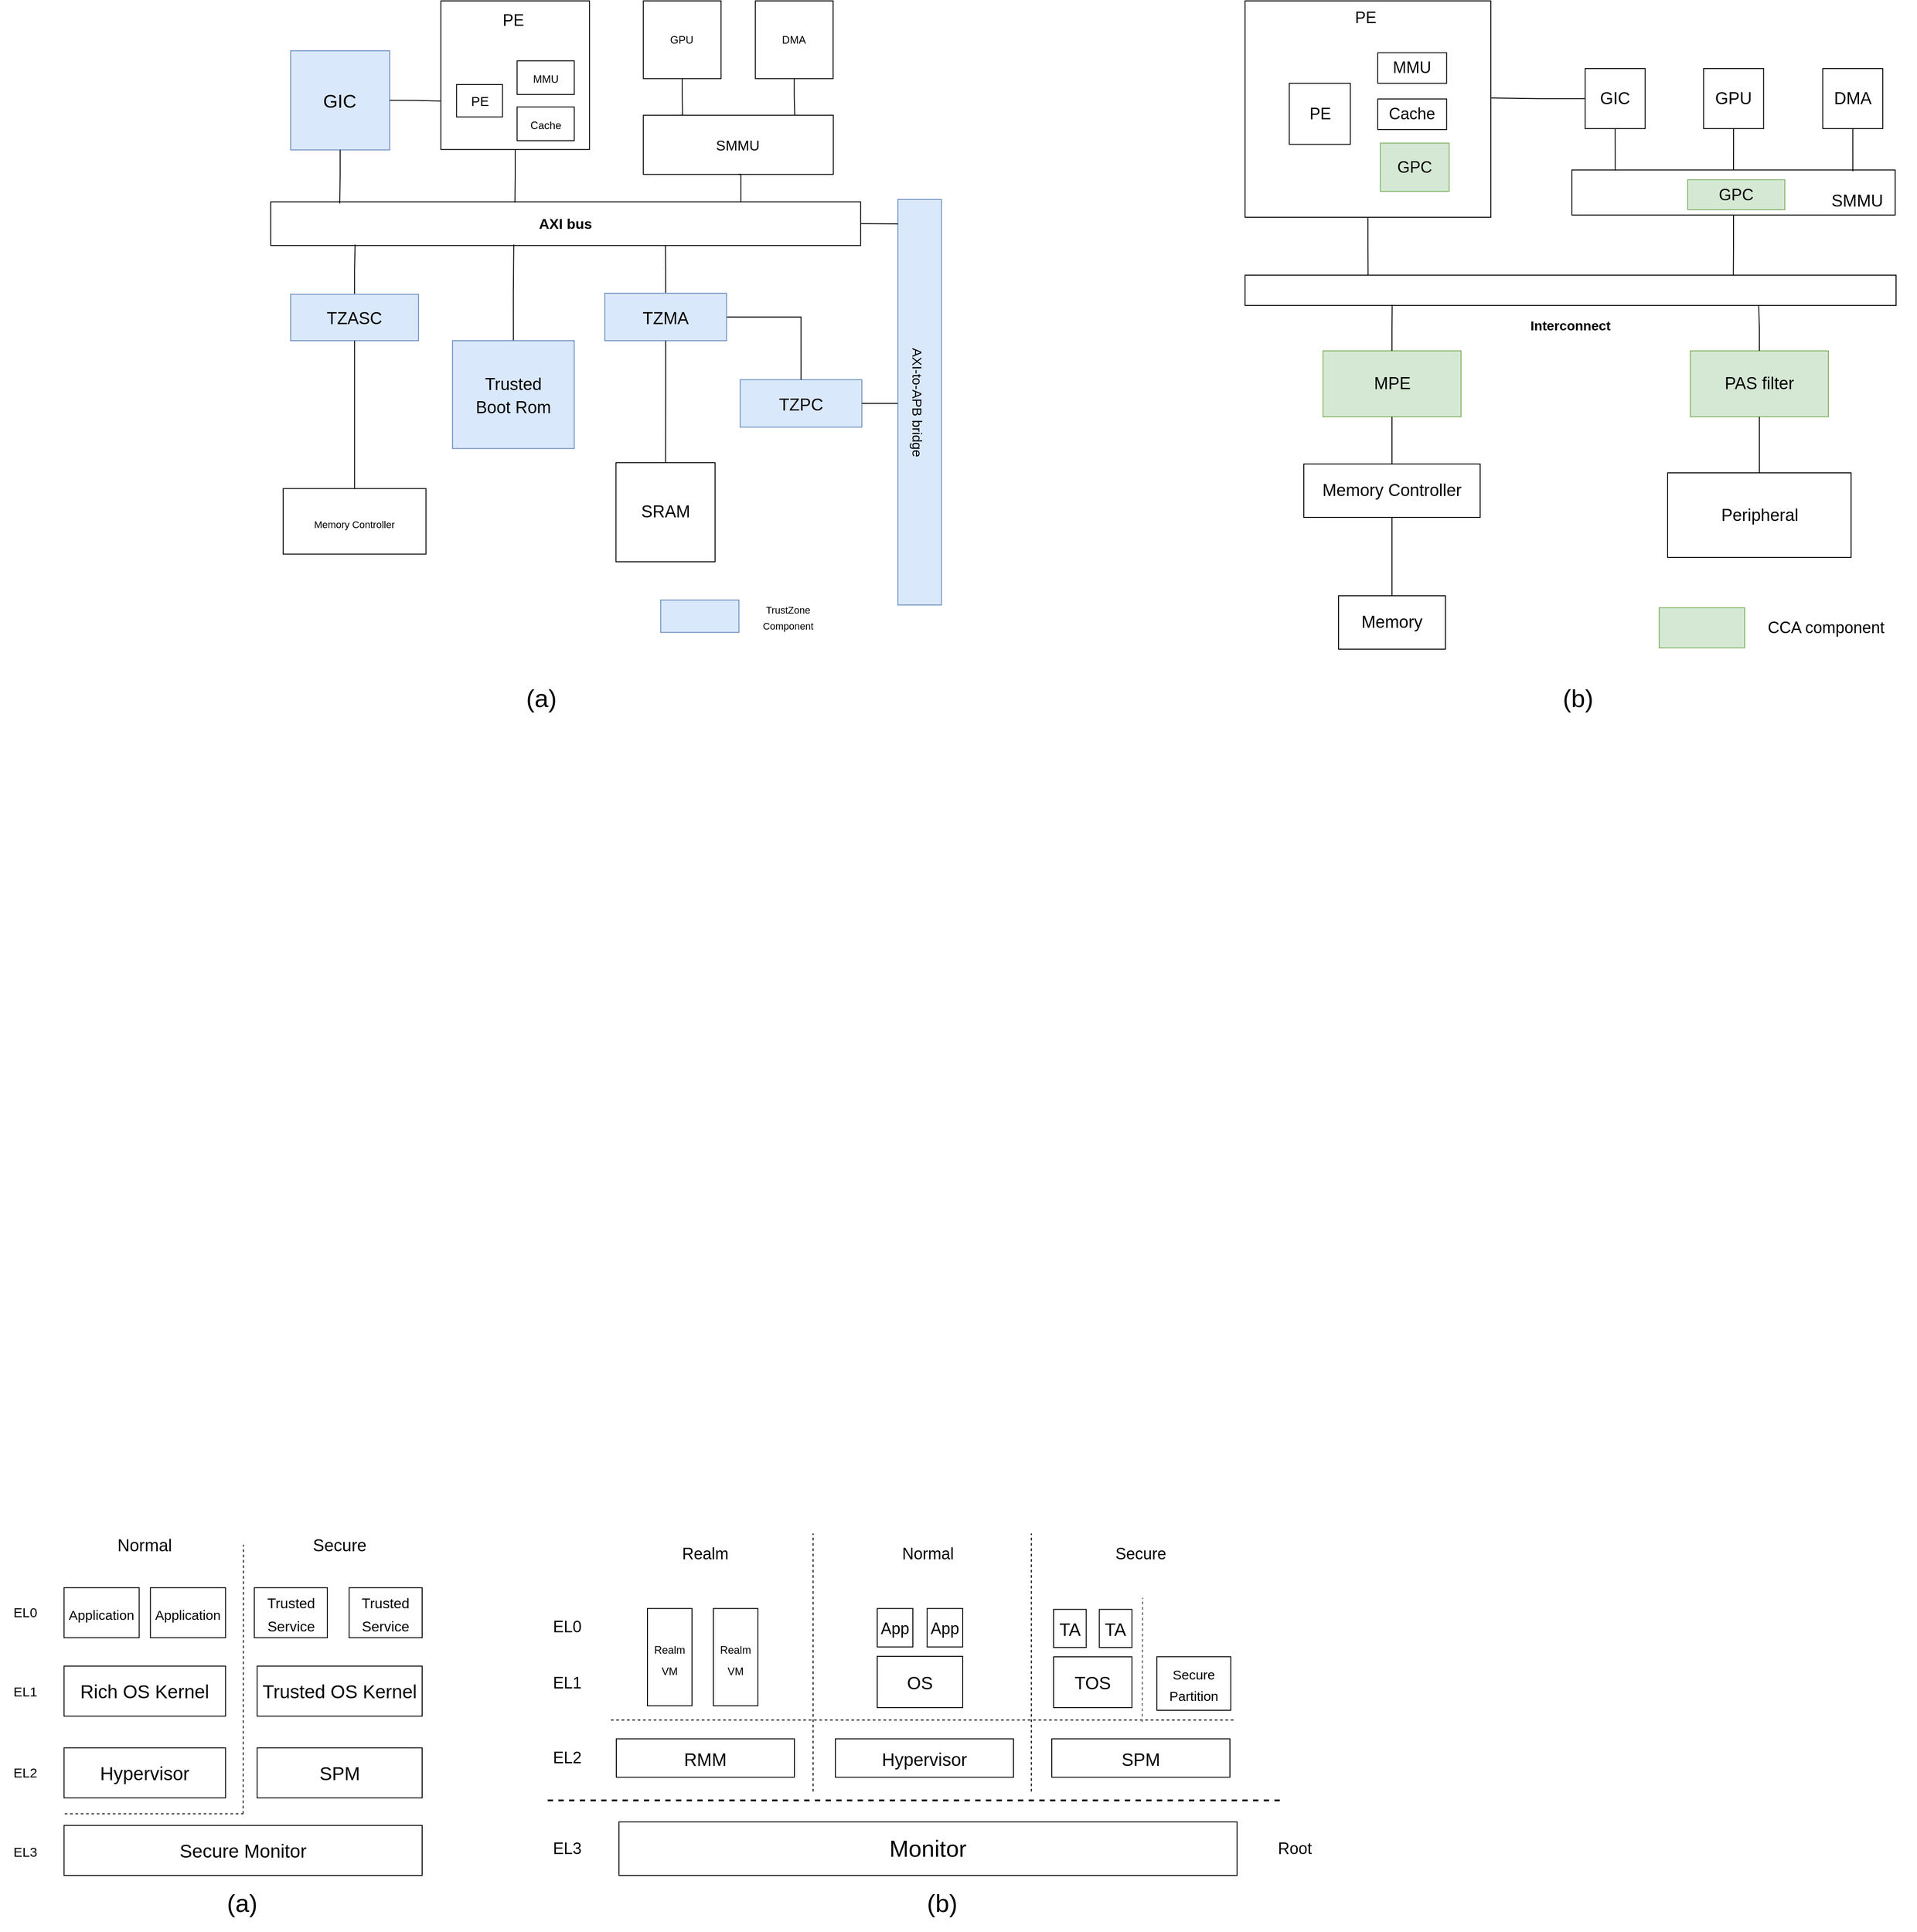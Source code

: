 <mxfile version="18.1.3" type="github">
  <diagram id="nTQAl7wiyWV-2FIzQ1d2" name="Page-1">
    <mxGraphModel dx="3823" dy="673" grid="0" gridSize="10" guides="1" tooltips="1" connect="1" arrows="1" fold="1" page="0" pageScale="1" pageWidth="1200" pageHeight="1920" math="0" shadow="0">
      <root>
        <mxCell id="0" />
        <mxCell id="1" parent="0" />
        <mxCell id="oL8-NduxD8Ij-d9vQsCo-80" value="" style="group" vertex="1" connectable="0" parent="1">
          <mxGeometry x="61" y="3182.01" width="891" height="384" as="geometry" />
        </mxCell>
        <mxCell id="oL8-NduxD8Ij-d9vQsCo-81" value="&lt;font style=&quot;font-size: 26px;&quot;&gt;Monitor&lt;/font&gt;" style="rounded=0;whiteSpace=wrap;html=1;" vertex="1" parent="oL8-NduxD8Ij-d9vQsCo-80">
          <mxGeometry x="88" y="323.843" width="694" height="60.157" as="geometry" />
        </mxCell>
        <mxCell id="oL8-NduxD8Ij-d9vQsCo-82" value="" style="endArrow=none;dashed=1;html=1;rounded=0;fontSize=26;strokeWidth=2;" edge="1" parent="oL8-NduxD8Ij-d9vQsCo-80">
          <mxGeometry width="50" height="50" relative="1" as="geometry">
            <mxPoint x="8" y="299.781" as="sourcePoint" />
            <mxPoint x="834" y="299.781" as="targetPoint" />
          </mxGeometry>
        </mxCell>
        <mxCell id="oL8-NduxD8Ij-d9vQsCo-83" value="" style="endArrow=none;dashed=1;html=1;rounded=0;fontSize=26;" edge="1" parent="oL8-NduxD8Ij-d9vQsCo-80">
          <mxGeometry width="50" height="50" relative="1" as="geometry">
            <mxPoint x="79" y="209.546" as="sourcePoint" />
            <mxPoint x="779" y="209.546" as="targetPoint" />
          </mxGeometry>
        </mxCell>
        <mxCell id="oL8-NduxD8Ij-d9vQsCo-84" value="&lt;font style=&quot;font-size: 20px;&quot;&gt;RMM&lt;/font&gt;" style="rounded=0;whiteSpace=wrap;html=1;fontSize=26;" vertex="1" parent="oL8-NduxD8Ij-d9vQsCo-80">
          <mxGeometry x="85" y="230.601" width="200" height="43.112" as="geometry" />
        </mxCell>
        <mxCell id="oL8-NduxD8Ij-d9vQsCo-85" value="&lt;font style=&quot;font-size: 20px;&quot;&gt;Hypervisor&lt;/font&gt;" style="rounded=0;whiteSpace=wrap;html=1;fontSize=26;" vertex="1" parent="oL8-NduxD8Ij-d9vQsCo-80">
          <mxGeometry x="331" y="230.601" width="200" height="43.112" as="geometry" />
        </mxCell>
        <mxCell id="oL8-NduxD8Ij-d9vQsCo-86" value="&lt;font style=&quot;font-size: 20px;&quot;&gt;SPM&lt;/font&gt;" style="rounded=0;whiteSpace=wrap;html=1;fontSize=26;" vertex="1" parent="oL8-NduxD8Ij-d9vQsCo-80">
          <mxGeometry x="574" y="230.601" width="200" height="43.112" as="geometry" />
        </mxCell>
        <mxCell id="oL8-NduxD8Ij-d9vQsCo-87" value="&lt;font style=&quot;font-size: 12px;&quot;&gt;Realm&lt;br&gt;VM&lt;/font&gt;" style="rounded=0;whiteSpace=wrap;html=1;fontSize=20;" vertex="1" parent="oL8-NduxD8Ij-d9vQsCo-80">
          <mxGeometry x="120" y="84.219" width="50" height="109.285" as="geometry" />
        </mxCell>
        <mxCell id="oL8-NduxD8Ij-d9vQsCo-88" value="&lt;span style=&quot;font-size: 12px;&quot;&gt;Realm&lt;/span&gt;&lt;br style=&quot;font-size: 12px;&quot;&gt;&lt;span style=&quot;font-size: 12px;&quot;&gt;VM&lt;/span&gt;" style="rounded=0;whiteSpace=wrap;html=1;fontSize=20;" vertex="1" parent="oL8-NduxD8Ij-d9vQsCo-80">
          <mxGeometry x="194" y="84.219" width="50" height="109.285" as="geometry" />
        </mxCell>
        <mxCell id="oL8-NduxD8Ij-d9vQsCo-89" value="" style="endArrow=none;dashed=1;html=1;rounded=0;fontSize=20;" edge="1" parent="oL8-NduxD8Ij-d9vQsCo-80">
          <mxGeometry width="50" height="50" relative="1" as="geometry">
            <mxPoint x="551" y="289.755" as="sourcePoint" />
            <mxPoint x="551" as="targetPoint" />
          </mxGeometry>
        </mxCell>
        <mxCell id="oL8-NduxD8Ij-d9vQsCo-90" value="" style="endArrow=none;dashed=1;html=1;rounded=0;fontSize=20;" edge="1" parent="oL8-NduxD8Ij-d9vQsCo-80">
          <mxGeometry width="50" height="50" relative="1" as="geometry">
            <mxPoint x="306" y="289.755" as="sourcePoint" />
            <mxPoint x="306" as="targetPoint" />
          </mxGeometry>
        </mxCell>
        <mxCell id="oL8-NduxD8Ij-d9vQsCo-91" value="" style="group" vertex="1" connectable="0" parent="oL8-NduxD8Ij-d9vQsCo-80">
          <mxGeometry x="378" y="84.219" width="96" height="111.29" as="geometry" />
        </mxCell>
        <mxCell id="oL8-NduxD8Ij-d9vQsCo-92" value="OS" style="rounded=0;whiteSpace=wrap;html=1;fontSize=20;" vertex="1" parent="oL8-NduxD8Ij-d9vQsCo-91">
          <mxGeometry y="53.726" width="96" height="57.564" as="geometry" />
        </mxCell>
        <mxCell id="oL8-NduxD8Ij-d9vQsCo-93" value="&lt;font style=&quot;font-size: 18px;&quot;&gt;App&lt;/font&gt;" style="rounded=0;whiteSpace=wrap;html=1;fontSize=20;" vertex="1" parent="oL8-NduxD8Ij-d9vQsCo-91">
          <mxGeometry width="40.0" height="43.173" as="geometry" />
        </mxCell>
        <mxCell id="oL8-NduxD8Ij-d9vQsCo-94" value="&lt;font style=&quot;font-size: 18px;&quot;&gt;App&lt;/font&gt;" style="rounded=0;whiteSpace=wrap;html=1;fontSize=20;" vertex="1" parent="oL8-NduxD8Ij-d9vQsCo-91">
          <mxGeometry x="56.0" width="40.0" height="43.173" as="geometry" />
        </mxCell>
        <mxCell id="oL8-NduxD8Ij-d9vQsCo-95" value="" style="endArrow=none;dashed=1;html=1;rounded=0;fontSize=12;strokeColor=#4A4A4A;" edge="1" parent="oL8-NduxD8Ij-d9vQsCo-80">
          <mxGeometry width="50" height="50" relative="1" as="geometry">
            <mxPoint x="675.5" y="211.551" as="sourcePoint" />
            <mxPoint x="676" y="72.188" as="targetPoint" />
          </mxGeometry>
        </mxCell>
        <mxCell id="oL8-NduxD8Ij-d9vQsCo-96" value="" style="group" vertex="1" connectable="0" parent="oL8-NduxD8Ij-d9vQsCo-80">
          <mxGeometry x="576" y="85.222" width="88" height="110.287" as="geometry" />
        </mxCell>
        <mxCell id="oL8-NduxD8Ij-d9vQsCo-97" value="TOS" style="rounded=0;whiteSpace=wrap;html=1;fontSize=20;" vertex="1" parent="oL8-NduxD8Ij-d9vQsCo-96">
          <mxGeometry y="53.242" width="88" height="57.045" as="geometry" />
        </mxCell>
        <mxCell id="oL8-NduxD8Ij-d9vQsCo-98" value="TA" style="rounded=0;whiteSpace=wrap;html=1;fontSize=20;" vertex="1" parent="oL8-NduxD8Ij-d9vQsCo-96">
          <mxGeometry width="36.667" height="42.784" as="geometry" />
        </mxCell>
        <mxCell id="oL8-NduxD8Ij-d9vQsCo-99" value="TA" style="rounded=0;whiteSpace=wrap;html=1;fontSize=20;" vertex="1" parent="oL8-NduxD8Ij-d9vQsCo-96">
          <mxGeometry x="51.333" width="36.667" height="42.784" as="geometry" />
        </mxCell>
        <mxCell id="oL8-NduxD8Ij-d9vQsCo-100" value="&lt;font style=&quot;font-size: 15px;&quot;&gt;Secure&lt;br&gt;Partition&lt;/font&gt;" style="rounded=0;whiteSpace=wrap;html=1;fontSize=20;" vertex="1" parent="oL8-NduxD8Ij-d9vQsCo-80">
          <mxGeometry x="692" y="138.36" width="83" height="60.157" as="geometry" />
        </mxCell>
        <mxCell id="oL8-NduxD8Ij-d9vQsCo-101" value="&lt;font style=&quot;font-size: 18px;&quot;&gt;Realm&lt;/font&gt;" style="text;html=1;strokeColor=none;fillColor=none;align=center;verticalAlign=middle;whiteSpace=wrap;rounded=0;fontSize=15;" vertex="1" parent="oL8-NduxD8Ij-d9vQsCo-80">
          <mxGeometry x="141" y="3.008" width="88" height="39.102" as="geometry" />
        </mxCell>
        <mxCell id="oL8-NduxD8Ij-d9vQsCo-102" value="&lt;font style=&quot;font-size: 18px;&quot;&gt;Normal&lt;/font&gt;" style="text;html=1;strokeColor=none;fillColor=none;align=center;verticalAlign=middle;whiteSpace=wrap;rounded=0;fontSize=15;" vertex="1" parent="oL8-NduxD8Ij-d9vQsCo-80">
          <mxGeometry x="391" y="3.008" width="88" height="39.102" as="geometry" />
        </mxCell>
        <mxCell id="oL8-NduxD8Ij-d9vQsCo-103" value="&lt;font style=&quot;font-size: 18px;&quot;&gt;Secure&lt;/font&gt;" style="text;html=1;strokeColor=none;fillColor=none;align=center;verticalAlign=middle;whiteSpace=wrap;rounded=0;fontSize=15;" vertex="1" parent="oL8-NduxD8Ij-d9vQsCo-80">
          <mxGeometry x="630" y="3.008" width="88" height="39.102" as="geometry" />
        </mxCell>
        <mxCell id="oL8-NduxD8Ij-d9vQsCo-104" value="&lt;font style=&quot;font-size: 18px;&quot;&gt;Root&lt;/font&gt;" style="text;html=1;strokeColor=none;fillColor=none;align=center;verticalAlign=middle;whiteSpace=wrap;rounded=0;fontSize=15;" vertex="1" parent="oL8-NduxD8Ij-d9vQsCo-80">
          <mxGeometry x="803" y="334.371" width="88" height="39.102" as="geometry" />
        </mxCell>
        <mxCell id="oL8-NduxD8Ij-d9vQsCo-105" value="EL3" style="text;html=1;strokeColor=none;fillColor=none;align=center;verticalAlign=middle;whiteSpace=wrap;rounded=0;fontSize=18;" vertex="1" parent="oL8-NduxD8Ij-d9vQsCo-80">
          <mxGeometry y="338.883" width="60" height="30.078" as="geometry" />
        </mxCell>
        <mxCell id="oL8-NduxD8Ij-d9vQsCo-106" value="EL2" style="text;html=1;strokeColor=none;fillColor=none;align=center;verticalAlign=middle;whiteSpace=wrap;rounded=0;fontSize=18;" vertex="1" parent="oL8-NduxD8Ij-d9vQsCo-80">
          <mxGeometry y="237.117" width="60" height="30.078" as="geometry" />
        </mxCell>
        <mxCell id="oL8-NduxD8Ij-d9vQsCo-107" value="EL1" style="text;html=1;strokeColor=none;fillColor=none;align=center;verticalAlign=middle;whiteSpace=wrap;rounded=0;fontSize=18;" vertex="1" parent="oL8-NduxD8Ij-d9vQsCo-80">
          <mxGeometry y="153.399" width="60" height="30.078" as="geometry" />
        </mxCell>
        <mxCell id="oL8-NduxD8Ij-d9vQsCo-108" value="EL0" style="text;html=1;strokeColor=none;fillColor=none;align=center;verticalAlign=middle;whiteSpace=wrap;rounded=0;fontSize=18;" vertex="1" parent="oL8-NduxD8Ij-d9vQsCo-80">
          <mxGeometry y="90.235" width="60" height="30.078" as="geometry" />
        </mxCell>
        <mxCell id="oL8-NduxD8Ij-d9vQsCo-109" value="" style="group" vertex="1" connectable="0" parent="1">
          <mxGeometry x="-546" y="3182" width="474" height="384.01" as="geometry" />
        </mxCell>
        <mxCell id="oL8-NduxD8Ij-d9vQsCo-110" value="" style="group" vertex="1" connectable="0" parent="oL8-NduxD8Ij-d9vQsCo-109">
          <mxGeometry x="71.904" width="402.096" height="384.01" as="geometry" />
        </mxCell>
        <mxCell id="oL8-NduxD8Ij-d9vQsCo-111" value="&lt;font style=&quot;font-size: 21px;&quot;&gt;Secure Monitor&lt;/font&gt;" style="rounded=0;whiteSpace=wrap;html=1;" vertex="1" parent="oL8-NduxD8Ij-d9vQsCo-110">
          <mxGeometry y="327.813" width="402.096" height="56.197" as="geometry" />
        </mxCell>
        <mxCell id="oL8-NduxD8Ij-d9vQsCo-112" value="Hypervisor" style="rounded=0;whiteSpace=wrap;html=1;fontSize=21;" vertex="1" parent="oL8-NduxD8Ij-d9vQsCo-110">
          <mxGeometry y="240.708" width="181.337" height="56.197" as="geometry" />
        </mxCell>
        <mxCell id="oL8-NduxD8Ij-d9vQsCo-113" value="" style="endArrow=none;dashed=1;html=1;rounded=0;fontSize=21;" edge="1" parent="oL8-NduxD8Ij-d9vQsCo-110">
          <mxGeometry width="50" height="50" relative="1" as="geometry">
            <mxPoint x="201.048" y="314.701" as="sourcePoint" />
            <mxPoint x="201.466" y="12.783" as="targetPoint" />
          </mxGeometry>
        </mxCell>
        <mxCell id="oL8-NduxD8Ij-d9vQsCo-114" value="SPM" style="rounded=0;whiteSpace=wrap;html=1;fontSize=21;" vertex="1" parent="oL8-NduxD8Ij-d9vQsCo-110">
          <mxGeometry x="216.816" y="240.708" width="185.279" height="56.197" as="geometry" />
        </mxCell>
        <mxCell id="oL8-NduxD8Ij-d9vQsCo-115" value="Rich OS Kernel" style="rounded=0;whiteSpace=wrap;html=1;fontSize=21;" vertex="1" parent="oL8-NduxD8Ij-d9vQsCo-110">
          <mxGeometry y="148.92" width="181.337" height="56.197" as="geometry" />
        </mxCell>
        <mxCell id="oL8-NduxD8Ij-d9vQsCo-116" value="Trusted OS Kernel" style="rounded=0;whiteSpace=wrap;html=1;fontSize=21;" vertex="1" parent="oL8-NduxD8Ij-d9vQsCo-110">
          <mxGeometry x="216.816" y="148.92" width="185.279" height="56.197" as="geometry" />
        </mxCell>
        <mxCell id="oL8-NduxD8Ij-d9vQsCo-117" value="&lt;font style=&quot;font-size: 16px;&quot;&gt;Trusted&lt;br&gt;Service&lt;/font&gt;" style="rounded=0;whiteSpace=wrap;html=1;fontSize=21;" vertex="1" parent="oL8-NduxD8Ij-d9vQsCo-110">
          <mxGeometry x="213.663" y="60.879" width="81.996" height="56.197" as="geometry" />
        </mxCell>
        <mxCell id="oL8-NduxD8Ij-d9vQsCo-118" value="&lt;font style=&quot;font-size: 15px;&quot;&gt;Application&lt;/font&gt;" style="rounded=0;whiteSpace=wrap;html=1;fontSize=21;" vertex="1" parent="oL8-NduxD8Ij-d9vQsCo-110">
          <mxGeometry y="60.879" width="84.361" height="56.197" as="geometry" />
        </mxCell>
        <mxCell id="oL8-NduxD8Ij-d9vQsCo-119" value="" style="endArrow=none;dashed=1;html=1;rounded=0;fontSize=19;" edge="1" parent="oL8-NduxD8Ij-d9vQsCo-110">
          <mxGeometry width="50" height="50" relative="1" as="geometry">
            <mxPoint x="0.788" y="314.701" as="sourcePoint" />
            <mxPoint x="201.048" y="314.701" as="targetPoint" />
          </mxGeometry>
        </mxCell>
        <mxCell id="oL8-NduxD8Ij-d9vQsCo-120" value="Normal" style="text;html=1;strokeColor=none;fillColor=none;align=center;verticalAlign=middle;whiteSpace=wrap;rounded=0;fontSize=19;" vertex="1" parent="oL8-NduxD8Ij-d9vQsCo-110">
          <mxGeometry x="33.11" width="115.11" height="28.098" as="geometry" />
        </mxCell>
        <mxCell id="oL8-NduxD8Ij-d9vQsCo-121" value="Secure" style="text;html=1;strokeColor=none;fillColor=none;align=center;verticalAlign=middle;whiteSpace=wrap;rounded=0;fontSize=19;" vertex="1" parent="oL8-NduxD8Ij-d9vQsCo-110">
          <mxGeometry x="251.903" width="115.11" height="28.098" as="geometry" />
        </mxCell>
        <mxCell id="oL8-NduxD8Ij-d9vQsCo-122" value="&lt;font style=&quot;font-size: 16px;&quot;&gt;Trusted&lt;br&gt;Service&lt;/font&gt;" style="rounded=0;whiteSpace=wrap;html=1;fontSize=21;" vertex="1" parent="oL8-NduxD8Ij-d9vQsCo-110">
          <mxGeometry x="320.1" y="60.879" width="81.996" height="56.197" as="geometry" />
        </mxCell>
        <mxCell id="oL8-NduxD8Ij-d9vQsCo-123" value="&lt;font style=&quot;font-size: 15px;&quot;&gt;Application&lt;/font&gt;" style="rounded=0;whiteSpace=wrap;html=1;fontSize=21;" vertex="1" parent="oL8-NduxD8Ij-d9vQsCo-110">
          <mxGeometry x="96.976" y="60.879" width="84.361" height="56.197" as="geometry" />
        </mxCell>
        <mxCell id="oL8-NduxD8Ij-d9vQsCo-124" value="EL0" style="text;html=1;strokeColor=none;fillColor=none;align=center;verticalAlign=middle;whiteSpace=wrap;rounded=0;fontSize=15;" vertex="1" parent="oL8-NduxD8Ij-d9vQsCo-109">
          <mxGeometry y="72.72" width="56.766" height="31.549" as="geometry" />
        </mxCell>
        <mxCell id="oL8-NduxD8Ij-d9vQsCo-125" value="EL1" style="text;html=1;strokeColor=none;fillColor=none;align=center;verticalAlign=middle;whiteSpace=wrap;rounded=0;fontSize=15;" vertex="1" parent="oL8-NduxD8Ij-d9vQsCo-109">
          <mxGeometry y="161.056" width="56.766" height="31.549" as="geometry" />
        </mxCell>
        <mxCell id="oL8-NduxD8Ij-d9vQsCo-126" value="EL2" style="text;html=1;strokeColor=none;fillColor=none;align=center;verticalAlign=middle;whiteSpace=wrap;rounded=0;fontSize=15;" vertex="1" parent="oL8-NduxD8Ij-d9vQsCo-109">
          <mxGeometry y="252.547" width="56.766" height="31.549" as="geometry" />
        </mxCell>
        <mxCell id="oL8-NduxD8Ij-d9vQsCo-127" value="EL3" style="text;html=1;strokeColor=none;fillColor=none;align=center;verticalAlign=middle;whiteSpace=wrap;rounded=0;fontSize=15;" vertex="1" parent="oL8-NduxD8Ij-d9vQsCo-109">
          <mxGeometry y="340.883" width="56.766" height="31.549" as="geometry" />
        </mxCell>
        <mxCell id="oL8-NduxD8Ij-d9vQsCo-128" value="&lt;font style=&quot;font-size: 28px;&quot;&gt;(a)&lt;/font&gt;" style="text;html=1;strokeColor=none;fillColor=none;align=center;verticalAlign=middle;whiteSpace=wrap;rounded=0;" vertex="1" parent="1">
          <mxGeometry x="-341" y="3566.01" width="134" height="62" as="geometry" />
        </mxCell>
        <mxCell id="oL8-NduxD8Ij-d9vQsCo-129" value="&lt;font style=&quot;font-size: 28px;&quot;&gt;(b)&lt;/font&gt;" style="text;html=1;strokeColor=none;fillColor=none;align=center;verticalAlign=middle;whiteSpace=wrap;rounded=0;" vertex="1" parent="1">
          <mxGeometry x="445" y="3566.01" width="134" height="62" as="geometry" />
        </mxCell>
        <mxCell id="oL8-NduxD8Ij-d9vQsCo-73" value="" style="group" vertex="1" connectable="0" parent="1">
          <mxGeometry x="852" y="1461" width="753.5" height="752" as="geometry" />
        </mxCell>
        <mxCell id="oL8-NduxD8Ij-d9vQsCo-37" value="" style="rounded=0;whiteSpace=wrap;html=1;fillColor=#d5e8d4;strokeColor=#82b366;" vertex="1" parent="oL8-NduxD8Ij-d9vQsCo-73">
          <mxGeometry x="465" y="681.5" width="96" height="45" as="geometry" />
        </mxCell>
        <mxCell id="oL8-NduxD8Ij-d9vQsCo-38" value="&lt;font style=&quot;font-size: 18px;&quot;&gt;CCA component&lt;/font&gt;" style="text;html=1;strokeColor=none;fillColor=none;align=center;verticalAlign=middle;whiteSpace=wrap;rounded=0;" vertex="1" parent="oL8-NduxD8Ij-d9vQsCo-73">
          <mxGeometry x="561" y="671" width="183" height="66" as="geometry" />
        </mxCell>
        <mxCell id="oL8-NduxD8Ij-d9vQsCo-39" value="" style="group" vertex="1" connectable="0" parent="oL8-NduxD8Ij-d9vQsCo-73">
          <mxGeometry width="276" height="243" as="geometry" />
        </mxCell>
        <mxCell id="oL8-NduxD8Ij-d9vQsCo-40" value="" style="rounded=0;whiteSpace=wrap;html=1;fontSize=18;fillColor=none;" vertex="1" parent="oL8-NduxD8Ij-d9vQsCo-39">
          <mxGeometry width="276" height="243" as="geometry" />
        </mxCell>
        <mxCell id="oL8-NduxD8Ij-d9vQsCo-41" value="PE" style="text;html=1;strokeColor=none;fillColor=none;align=center;verticalAlign=middle;whiteSpace=wrap;rounded=0;fontSize=18;" vertex="1" parent="oL8-NduxD8Ij-d9vQsCo-39">
          <mxGeometry x="106.962" y="5.42" width="57.301" height="27.1" as="geometry" />
        </mxCell>
        <mxCell id="oL8-NduxD8Ij-d9vQsCo-42" value="PE" style="whiteSpace=wrap;html=1;aspect=fixed;fontSize=18;fillColor=none;" vertex="1" parent="oL8-NduxD8Ij-d9vQsCo-39">
          <mxGeometry x="49.661" y="92.593" width="68.555" height="68.555" as="geometry" />
        </mxCell>
        <mxCell id="oL8-NduxD8Ij-d9vQsCo-43" value="MMU" style="rounded=0;whiteSpace=wrap;html=1;fontSize=18;fillColor=none;" vertex="1" parent="oL8-NduxD8Ij-d9vQsCo-39">
          <mxGeometry x="148.983" y="58.267" width="77.356" height="34.327" as="geometry" />
        </mxCell>
        <mxCell id="oL8-NduxD8Ij-d9vQsCo-44" value="GPC" style="rounded=0;whiteSpace=wrap;html=1;fontSize=18;fillColor=#d5e8d4;strokeColor=#82b366;" vertex="1" parent="oL8-NduxD8Ij-d9vQsCo-39">
          <mxGeometry x="151.848" y="159.686" width="77.356" height="54.201" as="geometry" />
        </mxCell>
        <mxCell id="oL8-NduxD8Ij-d9vQsCo-45" value="Cache" style="rounded=0;whiteSpace=wrap;html=1;fontSize=18;fillColor=none;" vertex="1" parent="oL8-NduxD8Ij-d9vQsCo-39">
          <mxGeometry x="148.983" y="110.147" width="77.356" height="34.327" as="geometry" />
        </mxCell>
        <mxCell id="oL8-NduxD8Ij-d9vQsCo-48" value="MPE" style="rounded=0;whiteSpace=wrap;html=1;fontSize=19;fillColor=#d5e8d4;strokeColor=#82b366;" vertex="1" parent="oL8-NduxD8Ij-d9vQsCo-73">
          <mxGeometry x="87.5" y="393" width="155" height="74" as="geometry" />
        </mxCell>
        <mxCell id="oL8-NduxD8Ij-d9vQsCo-51" value="PAS filter" style="rounded=0;whiteSpace=wrap;html=1;fontSize=19;fillColor=#d5e8d4;strokeColor=#82b366;" vertex="1" parent="oL8-NduxD8Ij-d9vQsCo-73">
          <mxGeometry x="500" y="393" width="155" height="74" as="geometry" />
        </mxCell>
        <mxCell id="oL8-NduxD8Ij-d9vQsCo-53" value="Memory Controller" style="rounded=0;whiteSpace=wrap;html=1;fontSize=19;" vertex="1" parent="oL8-NduxD8Ij-d9vQsCo-73">
          <mxGeometry x="66" y="520" width="198" height="60" as="geometry" />
        </mxCell>
        <mxCell id="oL8-NduxD8Ij-d9vQsCo-46" style="edgeStyle=orthogonalEdgeStyle;rounded=0;orthogonalLoop=1;jettySize=auto;html=1;exitX=0.5;exitY=1;exitDx=0;exitDy=0;entryX=0.5;entryY=0;entryDx=0;entryDy=0;fontSize=19;endArrow=none;endFill=0;" edge="1" parent="oL8-NduxD8Ij-d9vQsCo-73" source="oL8-NduxD8Ij-d9vQsCo-48" target="oL8-NduxD8Ij-d9vQsCo-53">
          <mxGeometry relative="1" as="geometry" />
        </mxCell>
        <mxCell id="oL8-NduxD8Ij-d9vQsCo-54" value="Peripheral" style="rounded=0;whiteSpace=wrap;html=1;fontSize=19;" vertex="1" parent="oL8-NduxD8Ij-d9vQsCo-73">
          <mxGeometry x="474.5" y="530" width="206" height="95" as="geometry" />
        </mxCell>
        <mxCell id="oL8-NduxD8Ij-d9vQsCo-49" style="edgeStyle=orthogonalEdgeStyle;rounded=0;orthogonalLoop=1;jettySize=auto;html=1;exitX=0.5;exitY=1;exitDx=0;exitDy=0;entryX=0.5;entryY=0;entryDx=0;entryDy=0;fontSize=19;endArrow=none;endFill=0;" edge="1" parent="oL8-NduxD8Ij-d9vQsCo-73" source="oL8-NduxD8Ij-d9vQsCo-51" target="oL8-NduxD8Ij-d9vQsCo-54">
          <mxGeometry relative="1" as="geometry" />
        </mxCell>
        <mxCell id="oL8-NduxD8Ij-d9vQsCo-55" value="Memory" style="rounded=0;whiteSpace=wrap;html=1;fontSize=19;" vertex="1" parent="oL8-NduxD8Ij-d9vQsCo-73">
          <mxGeometry x="105" y="668" width="120" height="60" as="geometry" />
        </mxCell>
        <mxCell id="oL8-NduxD8Ij-d9vQsCo-52" style="edgeStyle=orthogonalEdgeStyle;rounded=0;orthogonalLoop=1;jettySize=auto;html=1;exitX=0.5;exitY=1;exitDx=0;exitDy=0;entryX=0.5;entryY=0;entryDx=0;entryDy=0;fontSize=19;endArrow=none;endFill=0;" edge="1" parent="oL8-NduxD8Ij-d9vQsCo-73" source="oL8-NduxD8Ij-d9vQsCo-53" target="oL8-NduxD8Ij-d9vQsCo-55">
          <mxGeometry relative="1" as="geometry" />
        </mxCell>
        <mxCell id="oL8-NduxD8Ij-d9vQsCo-56" value="" style="group" vertex="1" connectable="0" parent="oL8-NduxD8Ij-d9vQsCo-73">
          <mxGeometry x="367" y="76" width="363" height="167" as="geometry" />
        </mxCell>
        <mxCell id="oL8-NduxD8Ij-d9vQsCo-57" value="" style="rounded=0;whiteSpace=wrap;html=1;fontSize=15;" vertex="1" parent="oL8-NduxD8Ij-d9vQsCo-56">
          <mxGeometry y="113.864" width="363" height="50.606" as="geometry" />
        </mxCell>
        <mxCell id="oL8-NduxD8Ij-d9vQsCo-58" value="GPC" style="rounded=0;whiteSpace=wrap;html=1;fontSize=18;fillColor=#d5e8d4;strokeColor=#82b366;" vertex="1" parent="oL8-NduxD8Ij-d9vQsCo-56">
          <mxGeometry x="129.952" y="124.828" width="109.16" height="33.737" as="geometry" />
        </mxCell>
        <mxCell id="oL8-NduxD8Ij-d9vQsCo-59" value="&lt;font style=&quot;font-size: 19px;&quot;&gt;SMMU&lt;/font&gt;" style="text;html=1;strokeColor=none;fillColor=none;align=center;verticalAlign=middle;whiteSpace=wrap;rounded=0;fontSize=15;" vertex="1" parent="oL8-NduxD8Ij-d9vQsCo-56">
          <mxGeometry x="287.628" y="136.636" width="64.976" height="25.303" as="geometry" />
        </mxCell>
        <mxCell id="oL8-NduxD8Ij-d9vQsCo-60" style="edgeStyle=orthogonalEdgeStyle;rounded=0;orthogonalLoop=1;jettySize=auto;html=1;exitX=0.5;exitY=1;exitDx=0;exitDy=0;entryX=0.134;entryY=0.014;entryDx=0;entryDy=0;entryPerimeter=0;fontSize=19;endArrow=none;endFill=0;" edge="1" parent="oL8-NduxD8Ij-d9vQsCo-56" source="oL8-NduxD8Ij-d9vQsCo-61" target="oL8-NduxD8Ij-d9vQsCo-57">
          <mxGeometry relative="1" as="geometry" />
        </mxCell>
        <mxCell id="oL8-NduxD8Ij-d9vQsCo-61" value="GIC" style="whiteSpace=wrap;html=1;aspect=fixed;fontSize=19;" vertex="1" parent="oL8-NduxD8Ij-d9vQsCo-56">
          <mxGeometry x="14.862" width="67.398" height="67.398" as="geometry" />
        </mxCell>
        <mxCell id="oL8-NduxD8Ij-d9vQsCo-62" style="edgeStyle=orthogonalEdgeStyle;rounded=0;orthogonalLoop=1;jettySize=auto;html=1;exitX=0.5;exitY=1;exitDx=0;exitDy=0;entryX=0.5;entryY=0;entryDx=0;entryDy=0;fontSize=19;endArrow=none;endFill=0;" edge="1" parent="oL8-NduxD8Ij-d9vQsCo-56" source="oL8-NduxD8Ij-d9vQsCo-63" target="oL8-NduxD8Ij-d9vQsCo-57">
          <mxGeometry relative="1" as="geometry" />
        </mxCell>
        <mxCell id="oL8-NduxD8Ij-d9vQsCo-63" value="GPU" style="whiteSpace=wrap;html=1;aspect=fixed;fontSize=19;" vertex="1" parent="oL8-NduxD8Ij-d9vQsCo-56">
          <mxGeometry x="147.846" width="67.398" height="67.398" as="geometry" />
        </mxCell>
        <mxCell id="oL8-NduxD8Ij-d9vQsCo-64" style="edgeStyle=orthogonalEdgeStyle;rounded=0;orthogonalLoop=1;jettySize=auto;html=1;exitX=0.5;exitY=1;exitDx=0;exitDy=0;entryX=0.869;entryY=0.029;entryDx=0;entryDy=0;entryPerimeter=0;fontSize=19;endArrow=none;endFill=0;" edge="1" parent="oL8-NduxD8Ij-d9vQsCo-56" source="oL8-NduxD8Ij-d9vQsCo-65" target="oL8-NduxD8Ij-d9vQsCo-57">
          <mxGeometry relative="1" as="geometry" />
        </mxCell>
        <mxCell id="oL8-NduxD8Ij-d9vQsCo-65" value="DMA" style="whiteSpace=wrap;html=1;aspect=fixed;fontSize=19;" vertex="1" parent="oL8-NduxD8Ij-d9vQsCo-56">
          <mxGeometry x="281.697" width="67.398" height="67.398" as="geometry" />
        </mxCell>
        <mxCell id="oL8-NduxD8Ij-d9vQsCo-66" value="" style="group" vertex="1" connectable="0" parent="oL8-NduxD8Ij-d9vQsCo-73">
          <mxGeometry y="308" width="731" height="71" as="geometry" />
        </mxCell>
        <mxCell id="oL8-NduxD8Ij-d9vQsCo-67" value="" style="rounded=0;whiteSpace=wrap;html=1;fontSize=11;" vertex="1" parent="oL8-NduxD8Ij-d9vQsCo-66">
          <mxGeometry width="731" height="34" as="geometry" />
        </mxCell>
        <mxCell id="oL8-NduxD8Ij-d9vQsCo-68" value="&lt;b&gt;&lt;font style=&quot;font-size: 15px;&quot;&gt;Interconnect&lt;/font&gt;&lt;/b&gt;" style="text;html=1;strokeColor=none;fillColor=none;align=center;verticalAlign=middle;whiteSpace=wrap;rounded=0;fontSize=11;" vertex="1" parent="oL8-NduxD8Ij-d9vQsCo-66">
          <mxGeometry x="314.853" y="41" width="101.293" height="30" as="geometry" />
        </mxCell>
        <mxCell id="oL8-NduxD8Ij-d9vQsCo-69" style="edgeStyle=orthogonalEdgeStyle;rounded=0;orthogonalLoop=1;jettySize=auto;html=1;exitX=0;exitY=0.5;exitDx=0;exitDy=0;endArrow=none;endFill=0;" edge="1" parent="oL8-NduxD8Ij-d9vQsCo-73" source="oL8-NduxD8Ij-d9vQsCo-61">
          <mxGeometry relative="1" as="geometry">
            <mxPoint x="276" y="109" as="targetPoint" />
          </mxGeometry>
        </mxCell>
        <mxCell id="oL8-NduxD8Ij-d9vQsCo-47" style="edgeStyle=orthogonalEdgeStyle;rounded=0;orthogonalLoop=1;jettySize=auto;html=1;exitX=0.5;exitY=0;exitDx=0;exitDy=0;entryX=0.226;entryY=0.977;entryDx=0;entryDy=0;entryPerimeter=0;endArrow=none;endFill=0;" edge="1" parent="oL8-NduxD8Ij-d9vQsCo-73" source="oL8-NduxD8Ij-d9vQsCo-48" target="oL8-NduxD8Ij-d9vQsCo-67">
          <mxGeometry relative="1" as="geometry" />
        </mxCell>
        <mxCell id="oL8-NduxD8Ij-d9vQsCo-70" style="edgeStyle=orthogonalEdgeStyle;rounded=0;orthogonalLoop=1;jettySize=auto;html=1;exitX=0.5;exitY=1;exitDx=0;exitDy=0;entryX=0.189;entryY=0;entryDx=0;entryDy=0;entryPerimeter=0;endArrow=none;endFill=0;" edge="1" parent="oL8-NduxD8Ij-d9vQsCo-73" source="oL8-NduxD8Ij-d9vQsCo-40" target="oL8-NduxD8Ij-d9vQsCo-67">
          <mxGeometry relative="1" as="geometry" />
        </mxCell>
        <mxCell id="oL8-NduxD8Ij-d9vQsCo-50" style="edgeStyle=orthogonalEdgeStyle;rounded=0;orthogonalLoop=1;jettySize=auto;html=1;exitX=0.5;exitY=0;exitDx=0;exitDy=0;entryX=0.789;entryY=0.991;entryDx=0;entryDy=0;entryPerimeter=0;endArrow=none;endFill=0;" edge="1" parent="oL8-NduxD8Ij-d9vQsCo-73" source="oL8-NduxD8Ij-d9vQsCo-51" target="oL8-NduxD8Ij-d9vQsCo-67">
          <mxGeometry relative="1" as="geometry" />
        </mxCell>
        <mxCell id="oL8-NduxD8Ij-d9vQsCo-71" style="edgeStyle=orthogonalEdgeStyle;rounded=0;orthogonalLoop=1;jettySize=auto;html=1;exitX=0.5;exitY=1;exitDx=0;exitDy=0;entryX=0.75;entryY=0;entryDx=0;entryDy=0;endArrow=none;endFill=0;" edge="1" parent="oL8-NduxD8Ij-d9vQsCo-73" source="oL8-NduxD8Ij-d9vQsCo-57" target="oL8-NduxD8Ij-d9vQsCo-67">
          <mxGeometry relative="1" as="geometry" />
        </mxCell>
        <mxCell id="oL8-NduxD8Ij-d9vQsCo-77" value="&lt;font style=&quot;font-size: 28px;&quot;&gt;(a)&lt;/font&gt;" style="text;html=1;strokeColor=none;fillColor=none;align=center;verticalAlign=middle;whiteSpace=wrap;rounded=0;" vertex="1" parent="1">
          <mxGeometry x="-5.0" y="2213" width="134" height="62" as="geometry" />
        </mxCell>
        <mxCell id="oL8-NduxD8Ij-d9vQsCo-78" value="&lt;font style=&quot;font-size: 28px;&quot;&gt;(b)&lt;/font&gt;" style="text;html=1;strokeColor=none;fillColor=none;align=center;verticalAlign=middle;whiteSpace=wrap;rounded=0;" vertex="1" parent="1">
          <mxGeometry x="1159" y="2213" width="134" height="62" as="geometry" />
        </mxCell>
        <mxCell id="oL8-NduxD8Ij-d9vQsCo-130" value="" style="group" vertex="1" connectable="0" parent="1">
          <mxGeometry x="-242" y="1461" width="753" height="712" as="geometry" />
        </mxCell>
        <mxCell id="oL8-NduxD8Ij-d9vQsCo-3" value="&lt;font style=&quot;font-size: 21px;&quot;&gt;GIC&lt;/font&gt;" style="whiteSpace=wrap;html=1;aspect=fixed;fillColor=#dae8fc;strokeColor=#6c8ebf;" vertex="1" parent="oL8-NduxD8Ij-d9vQsCo-130">
          <mxGeometry x="22.311" y="56.063" width="111.248" height="111.248" as="geometry" />
        </mxCell>
        <mxCell id="oL8-NduxD8Ij-d9vQsCo-5" value="&lt;font style=&quot;font-size: 16px;&quot;&gt;&lt;b&gt;AXI bus&lt;/b&gt;&lt;/font&gt;" style="rounded=0;whiteSpace=wrap;html=1;" vertex="1" parent="oL8-NduxD8Ij-d9vQsCo-130">
          <mxGeometry y="225.654" width="662.361" height="49.055" as="geometry" />
        </mxCell>
        <mxCell id="oL8-NduxD8Ij-d9vQsCo-1" style="edgeStyle=orthogonalEdgeStyle;rounded=0;orthogonalLoop=1;jettySize=auto;html=1;exitX=0.5;exitY=1;exitDx=0;exitDy=0;entryX=0.117;entryY=0.038;entryDx=0;entryDy=0;entryPerimeter=0;endArrow=none;endFill=0;" edge="1" parent="oL8-NduxD8Ij-d9vQsCo-130" source="oL8-NduxD8Ij-d9vQsCo-3" target="oL8-NduxD8Ij-d9vQsCo-5">
          <mxGeometry relative="1" as="geometry" />
        </mxCell>
        <mxCell id="oL8-NduxD8Ij-d9vQsCo-6" style="edgeStyle=orthogonalEdgeStyle;rounded=0;orthogonalLoop=1;jettySize=auto;html=1;exitX=0.5;exitY=1;exitDx=0;exitDy=0;entryX=0.414;entryY=0.016;entryDx=0;entryDy=0;entryPerimeter=0;endArrow=none;endFill=0;" edge="1" parent="oL8-NduxD8Ij-d9vQsCo-130" source="oL8-NduxD8Ij-d9vQsCo-7" target="oL8-NduxD8Ij-d9vQsCo-5">
          <mxGeometry relative="1" as="geometry" />
        </mxCell>
        <mxCell id="oL8-NduxD8Ij-d9vQsCo-7" value="" style="whiteSpace=wrap;html=1;aspect=fixed;" vertex="1" parent="oL8-NduxD8Ij-d9vQsCo-130">
          <mxGeometry x="191.039" width="166.871" height="166.871" as="geometry" />
        </mxCell>
        <mxCell id="oL8-NduxD8Ij-d9vQsCo-2" style="edgeStyle=orthogonalEdgeStyle;rounded=0;orthogonalLoop=1;jettySize=auto;html=1;exitX=1;exitY=0.5;exitDx=0;exitDy=0;endArrow=none;endFill=0;entryX=-0.004;entryY=0.674;entryDx=0;entryDy=0;entryPerimeter=0;" edge="1" parent="oL8-NduxD8Ij-d9vQsCo-130" source="oL8-NduxD8Ij-d9vQsCo-3" target="oL8-NduxD8Ij-d9vQsCo-7">
          <mxGeometry relative="1" as="geometry">
            <mxPoint x="190" y="112" as="targetPoint" />
          </mxGeometry>
        </mxCell>
        <mxCell id="oL8-NduxD8Ij-d9vQsCo-8" value="" style="group" vertex="1" connectable="0" parent="oL8-NduxD8Ij-d9vQsCo-130">
          <mxGeometry x="418.333" width="213.35" height="194.819" as="geometry" />
        </mxCell>
        <mxCell id="oL8-NduxD8Ij-d9vQsCo-9" style="edgeStyle=orthogonalEdgeStyle;rounded=0;orthogonalLoop=1;jettySize=auto;html=1;exitX=0.5;exitY=1;exitDx=0;exitDy=0;entryX=0.192;entryY=0;entryDx=0;entryDy=0;entryPerimeter=0;fontSize=16;endArrow=none;endFill=0;" edge="1" parent="oL8-NduxD8Ij-d9vQsCo-8" source="oL8-NduxD8Ij-d9vQsCo-10" target="oL8-NduxD8Ij-d9vQsCo-11">
          <mxGeometry relative="1" as="geometry">
            <Array as="points">
              <mxPoint x="44" y="108" />
              <mxPoint x="44" y="108" />
              <mxPoint x="44" y="128" />
            </Array>
          </mxGeometry>
        </mxCell>
        <mxCell id="oL8-NduxD8Ij-d9vQsCo-10" value="GPU" style="whiteSpace=wrap;html=1;aspect=fixed;" vertex="1" parent="oL8-NduxD8Ij-d9vQsCo-8">
          <mxGeometry width="87.287" height="87.287" as="geometry" />
        </mxCell>
        <mxCell id="oL8-NduxD8Ij-d9vQsCo-11" value="SMMU" style="rounded=0;whiteSpace=wrap;html=1;fontSize=16;" vertex="1" parent="oL8-NduxD8Ij-d9vQsCo-8">
          <mxGeometry y="128.403" width="213.35" height="66.416" as="geometry" />
        </mxCell>
        <mxCell id="oL8-NduxD8Ij-d9vQsCo-12" style="edgeStyle=orthogonalEdgeStyle;rounded=0;orthogonalLoop=1;jettySize=auto;html=1;exitX=0.5;exitY=1;exitDx=0;exitDy=0;fontSize=16;endArrow=none;endFill=0;entryX=0.797;entryY=0.002;entryDx=0;entryDy=0;entryPerimeter=0;" edge="1" parent="oL8-NduxD8Ij-d9vQsCo-8" source="oL8-NduxD8Ij-d9vQsCo-13" target="oL8-NduxD8Ij-d9vQsCo-11">
          <mxGeometry relative="1" as="geometry">
            <mxPoint x="170.122" y="127.543" as="targetPoint" />
          </mxGeometry>
        </mxCell>
        <mxCell id="oL8-NduxD8Ij-d9vQsCo-13" value="DMA" style="whiteSpace=wrap;html=1;aspect=fixed;" vertex="1" parent="oL8-NduxD8Ij-d9vQsCo-8">
          <mxGeometry x="125.822" width="87.287" height="87.287" as="geometry" />
        </mxCell>
        <mxCell id="oL8-NduxD8Ij-d9vQsCo-15" value="&lt;font style=&quot;font-size: 19px;&quot;&gt;TZPC&lt;/font&gt;" style="rounded=0;whiteSpace=wrap;html=1;fontSize=21;fillColor=#dae8fc;strokeColor=#6c8ebf;" vertex="1" parent="oL8-NduxD8Ij-d9vQsCo-130">
          <mxGeometry x="527.1" y="425.378" width="136.656" height="53.26" as="geometry" />
        </mxCell>
        <mxCell id="oL8-NduxD8Ij-d9vQsCo-16" value="PE" style="rounded=0;whiteSpace=wrap;html=1;fontSize=15;" vertex="1" parent="oL8-NduxD8Ij-d9vQsCo-130">
          <mxGeometry x="208.651" y="93.906" width="51.594" height="36.441" as="geometry" />
        </mxCell>
        <mxCell id="oL8-NduxD8Ij-d9vQsCo-17" value="&lt;font style=&quot;font-size: 12px;&quot;&gt;MMU&lt;/font&gt;" style="rounded=0;whiteSpace=wrap;html=1;fontSize=15;" vertex="1" parent="oL8-NduxD8Ij-d9vQsCo-130">
          <mxGeometry x="276.63" y="67.276" width="64.144" height="37.843" as="geometry" />
        </mxCell>
        <mxCell id="oL8-NduxD8Ij-d9vQsCo-18" value="&lt;font style=&quot;font-size: 12px;&quot;&gt;Cache&lt;/font&gt;" style="rounded=0;whiteSpace=wrap;html=1;fontSize=15;" vertex="1" parent="oL8-NduxD8Ij-d9vQsCo-130">
          <mxGeometry x="276.63" y="119.134" width="64.144" height="37.843" as="geometry" />
        </mxCell>
        <mxCell id="oL8-NduxD8Ij-d9vQsCo-19" style="edgeStyle=orthogonalEdgeStyle;rounded=0;orthogonalLoop=1;jettySize=auto;html=1;exitX=0.5;exitY=0;exitDx=0;exitDy=0;entryX=0.143;entryY=0.978;entryDx=0;entryDy=0;entryPerimeter=0;endArrow=none;endFill=0;" edge="1" parent="oL8-NduxD8Ij-d9vQsCo-130" source="oL8-NduxD8Ij-d9vQsCo-20" target="oL8-NduxD8Ij-d9vQsCo-5">
          <mxGeometry relative="1" as="geometry" />
        </mxCell>
        <mxCell id="oL8-NduxD8Ij-d9vQsCo-20" value="&lt;font style=&quot;font-size: 19px;&quot;&gt;TZASC&lt;/font&gt;" style="rounded=0;whiteSpace=wrap;html=1;fontSize=21;fillColor=#dae8fc;strokeColor=#6c8ebf;" vertex="1" parent="oL8-NduxD8Ij-d9vQsCo-130">
          <mxGeometry x="22.311" y="329.37" width="143.628" height="52.223" as="geometry" />
        </mxCell>
        <mxCell id="oL8-NduxD8Ij-d9vQsCo-21" value="&lt;font style=&quot;font-size: 11px;&quot;&gt;Memory Controller&lt;/font&gt;" style="rounded=0;whiteSpace=wrap;html=1;fontSize=21;" vertex="1" parent="oL8-NduxD8Ij-d9vQsCo-130">
          <mxGeometry x="13.944" y="547.665" width="160.361" height="73.583" as="geometry" />
        </mxCell>
        <mxCell id="oL8-NduxD8Ij-d9vQsCo-22" style="edgeStyle=orthogonalEdgeStyle;rounded=0;orthogonalLoop=1;jettySize=auto;html=1;exitX=0.5;exitY=1;exitDx=0;exitDy=0;entryX=0.5;entryY=0;entryDx=0;entryDy=0;fontSize=21;endArrow=none;endFill=0;" edge="1" parent="oL8-NduxD8Ij-d9vQsCo-130" source="oL8-NduxD8Ij-d9vQsCo-20" target="oL8-NduxD8Ij-d9vQsCo-21">
          <mxGeometry relative="1" as="geometry" />
        </mxCell>
        <mxCell id="oL8-NduxD8Ij-d9vQsCo-23" style="edgeStyle=orthogonalEdgeStyle;rounded=0;orthogonalLoop=1;jettySize=auto;html=1;exitX=1;exitY=0.5;exitDx=0;exitDy=0;entryX=0.5;entryY=0;entryDx=0;entryDy=0;endArrow=none;endFill=0;" edge="1" parent="oL8-NduxD8Ij-d9vQsCo-130" source="oL8-NduxD8Ij-d9vQsCo-26" target="oL8-NduxD8Ij-d9vQsCo-15">
          <mxGeometry relative="1" as="geometry" />
        </mxCell>
        <mxCell id="oL8-NduxD8Ij-d9vQsCo-24" style="edgeStyle=orthogonalEdgeStyle;rounded=0;orthogonalLoop=1;jettySize=auto;html=1;exitX=0.5;exitY=0;exitDx=0;exitDy=0;entryX=0.669;entryY=1;entryDx=0;entryDy=0;entryPerimeter=0;endArrow=none;endFill=0;" edge="1" parent="oL8-NduxD8Ij-d9vQsCo-130" source="oL8-NduxD8Ij-d9vQsCo-26" target="oL8-NduxD8Ij-d9vQsCo-5">
          <mxGeometry relative="1" as="geometry" />
        </mxCell>
        <mxCell id="oL8-NduxD8Ij-d9vQsCo-26" value="&lt;font style=&quot;font-size: 19px;&quot;&gt;TZMA&lt;/font&gt;" style="rounded=0;whiteSpace=wrap;html=1;fontSize=21;fillColor=#dae8fc;strokeColor=#6c8ebf;" vertex="1" parent="oL8-NduxD8Ij-d9vQsCo-130">
          <mxGeometry x="375.106" y="328.333" width="136.656" height="53.26" as="geometry" />
        </mxCell>
        <mxCell id="oL8-NduxD8Ij-d9vQsCo-27" style="edgeStyle=orthogonalEdgeStyle;rounded=0;orthogonalLoop=1;jettySize=auto;html=1;exitX=0.5;exitY=0;exitDx=0;exitDy=0;entryX=0.412;entryY=0.978;entryDx=0;entryDy=0;entryPerimeter=0;endArrow=none;endFill=0;" edge="1" parent="oL8-NduxD8Ij-d9vQsCo-130" source="oL8-NduxD8Ij-d9vQsCo-28" target="oL8-NduxD8Ij-d9vQsCo-5">
          <mxGeometry relative="1" as="geometry" />
        </mxCell>
        <mxCell id="oL8-NduxD8Ij-d9vQsCo-28" value="&lt;font style=&quot;font-size: 19px;&quot;&gt;Trusted&lt;br&gt;Boot Rom&lt;br&gt;&lt;/font&gt;" style="rounded=0;whiteSpace=wrap;html=1;fontSize=21;fillColor=#dae8fc;strokeColor=#6c8ebf;" vertex="1" parent="oL8-NduxD8Ij-d9vQsCo-130">
          <mxGeometry x="204.119" y="381.593" width="136.656" height="121.082" as="geometry" />
        </mxCell>
        <mxCell id="oL8-NduxD8Ij-d9vQsCo-29" value="SRAM" style="whiteSpace=wrap;html=1;aspect=fixed;fontSize=19;" vertex="1" parent="oL8-NduxD8Ij-d9vQsCo-130">
          <mxGeometry x="387.656" y="518.583" width="111.248" height="111.248" as="geometry" />
        </mxCell>
        <mxCell id="oL8-NduxD8Ij-d9vQsCo-25" style="edgeStyle=orthogonalEdgeStyle;rounded=0;orthogonalLoop=1;jettySize=auto;html=1;entryX=0.5;entryY=0;entryDx=0;entryDy=0;endArrow=none;endFill=0;" edge="1" parent="oL8-NduxD8Ij-d9vQsCo-130" source="oL8-NduxD8Ij-d9vQsCo-26" target="oL8-NduxD8Ij-d9vQsCo-29">
          <mxGeometry relative="1" as="geometry" />
        </mxCell>
        <mxCell id="oL8-NduxD8Ij-d9vQsCo-30" value="" style="group" vertex="1" connectable="0" parent="oL8-NduxD8Ij-d9vQsCo-130">
          <mxGeometry x="704.19" y="223" width="48.81" height="455.36" as="geometry" />
        </mxCell>
        <mxCell id="oL8-NduxD8Ij-d9vQsCo-31" value="" style="rounded=0;whiteSpace=wrap;html=1;fontSize=21;direction=south;fillColor=#dae8fc;strokeColor=#6c8ebf;" vertex="1" parent="oL8-NduxD8Ij-d9vQsCo-30">
          <mxGeometry width="48.81" height="455.36" as="geometry" />
        </mxCell>
        <mxCell id="oL8-NduxD8Ij-d9vQsCo-32" value="&lt;font style=&quot;font-size: 15px;&quot;&gt;AXI-to-APB bridge&lt;/font&gt;" style="text;html=1;strokeColor=none;fillColor=none;align=center;verticalAlign=middle;whiteSpace=wrap;rounded=0;fontSize=21;rotation=90;" vertex="1" parent="oL8-NduxD8Ij-d9vQsCo-30">
          <mxGeometry x="-178.505" y="207.162" width="405.82" height="41.035" as="geometry" />
        </mxCell>
        <mxCell id="oL8-NduxD8Ij-d9vQsCo-4" style="edgeStyle=orthogonalEdgeStyle;rounded=0;orthogonalLoop=1;jettySize=auto;html=1;exitX=1;exitY=0.5;exitDx=0;exitDy=0;entryX=0.06;entryY=0.997;entryDx=0;entryDy=0;entryPerimeter=0;endArrow=none;endFill=0;" edge="1" parent="oL8-NduxD8Ij-d9vQsCo-130" source="oL8-NduxD8Ij-d9vQsCo-5" target="oL8-NduxD8Ij-d9vQsCo-31">
          <mxGeometry relative="1" as="geometry" />
        </mxCell>
        <mxCell id="oL8-NduxD8Ij-d9vQsCo-33" value="" style="group" vertex="1" connectable="0" parent="oL8-NduxD8Ij-d9vQsCo-130">
          <mxGeometry x="437.856" y="669.953" width="230.083" height="42.047" as="geometry" />
        </mxCell>
        <mxCell id="oL8-NduxD8Ij-d9vQsCo-34" value="" style="rounded=0;whiteSpace=wrap;html=1;fontSize=15;fillColor=#dae8fc;strokeColor=#6c8ebf;" vertex="1" parent="oL8-NduxD8Ij-d9vQsCo-33">
          <mxGeometry y="2.803" width="87.85" height="36.441" as="geometry" />
        </mxCell>
        <mxCell id="oL8-NduxD8Ij-d9vQsCo-35" value="&lt;font style=&quot;font-size: 11px;&quot;&gt;TrustZone &lt;br&gt;Component&lt;/font&gt;" style="text;html=1;strokeColor=none;fillColor=none;align=center;verticalAlign=middle;whiteSpace=wrap;rounded=0;fontSize=15;" vertex="1" parent="oL8-NduxD8Ij-d9vQsCo-33">
          <mxGeometry x="55.778" width="174.306" height="42.047" as="geometry" />
        </mxCell>
        <mxCell id="oL8-NduxD8Ij-d9vQsCo-14" style="edgeStyle=orthogonalEdgeStyle;rounded=0;orthogonalLoop=1;jettySize=auto;html=1;exitX=1;exitY=0.5;exitDx=0;exitDy=0;endArrow=none;endFill=0;" edge="1" parent="oL8-NduxD8Ij-d9vQsCo-130" source="oL8-NduxD8Ij-d9vQsCo-15">
          <mxGeometry relative="1" as="geometry">
            <mxPoint x="697" y="452" as="targetPoint" />
            <Array as="points">
              <mxPoint x="704" y="452" />
            </Array>
          </mxGeometry>
        </mxCell>
        <mxCell id="oL8-NduxD8Ij-d9vQsCo-36" style="edgeStyle=orthogonalEdgeStyle;rounded=0;orthogonalLoop=1;jettySize=auto;html=1;exitX=0.5;exitY=1;exitDx=0;exitDy=0;entryX=0.797;entryY=0.01;entryDx=0;entryDy=0;entryPerimeter=0;endArrow=none;endFill=0;" edge="1" parent="oL8-NduxD8Ij-d9vQsCo-130" source="oL8-NduxD8Ij-d9vQsCo-11" target="oL8-NduxD8Ij-d9vQsCo-5">
          <mxGeometry relative="1" as="geometry" />
        </mxCell>
        <mxCell id="oL8-NduxD8Ij-d9vQsCo-76" value="PE" style="text;html=1;strokeColor=none;fillColor=none;align=center;verticalAlign=middle;whiteSpace=wrap;rounded=0;fontSize=18;" vertex="1" parent="oL8-NduxD8Ij-d9vQsCo-130">
          <mxGeometry x="243.792" y="8.0" width="57.301" height="27.1" as="geometry" />
        </mxCell>
      </root>
    </mxGraphModel>
  </diagram>
</mxfile>
